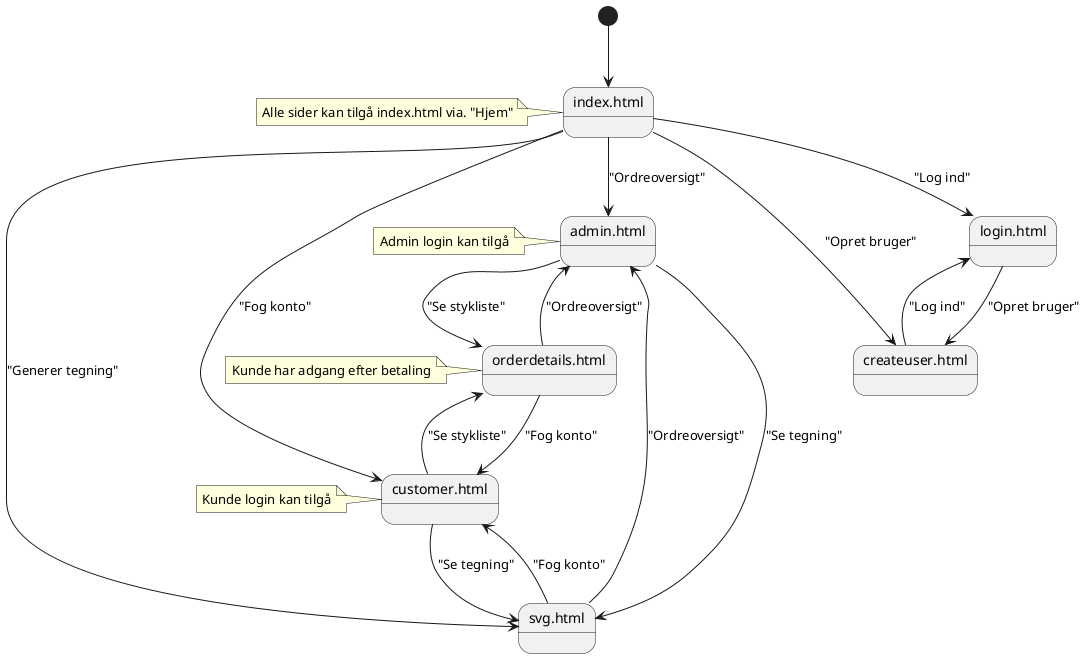 @startuml
' Initial state
[*] --> Index


' state to allow naming and coloring
state "index.html" as Index
state "login.html" as Login
state "createuser.html" as Opret
state "admin.html" as Admin
state "customer.html" as Customer
state "svg.html" as SVG
state "orderdetails.html" as OrderDetails

' States
Index --> Login : "Log ind"
Index --> Opret : "Opret bruger"
Index --> Admin : "Ordreoversigt"
Index --> Customer : "Fog konto"
Index --> SVG : "Generer tegning"
note left of Index : Alle sider kan tilgå index.html via. "Hjem"
note left of Admin : Admin login kan tilgå
note left of Customer : Kunde login kan tilgå

Login --> Opret : "Opret bruger"

Opret --> Login : "Log ind"

Admin --> SVG : "Se tegning"
Admin --> OrderDetails : "Se stykliste"

Customer --> SVG : "Se tegning"
Customer --> OrderDetails : "Se stykliste"

SVG --> Customer : "Fog konto"
SVG --> Admin : "Ordreoversigt"

OrderDetails --> Admin : "Ordreoversigt"
OrderDetails --> Customer : "Fog konto"
note left of OrderDetails : Kunde har adgang efter betaling

@enduml
